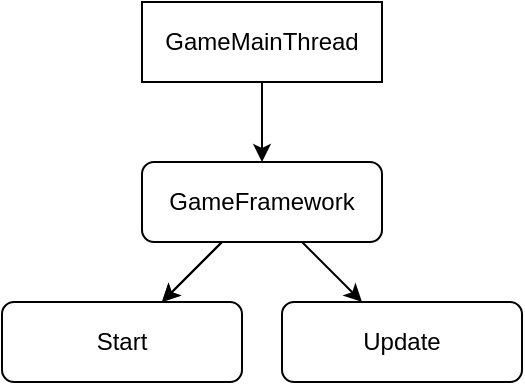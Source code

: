 <mxfile>
    <diagram id="XVGqaQAAg9mQA-bL4wOo" name="第 1 页">
        <mxGraphModel dx="822" dy="614" grid="1" gridSize="10" guides="1" tooltips="1" connect="1" arrows="1" fold="1" page="1" pageScale="1" pageWidth="1169" pageHeight="1654" math="0" shadow="0">
            <root>
                <mxCell id="0"/>
                <mxCell id="1" parent="0"/>
                <mxCell id="4" value="" style="edgeStyle=none;html=1;" edge="1" parent="1" source="2" target="3">
                    <mxGeometry relative="1" as="geometry"/>
                </mxCell>
                <mxCell id="6" value="" style="edgeStyle=none;html=1;" edge="1" parent="1" source="2" target="3">
                    <mxGeometry relative="1" as="geometry"/>
                </mxCell>
                <mxCell id="9" style="edgeStyle=none;html=1;" edge="1" parent="1" source="2" target="8">
                    <mxGeometry relative="1" as="geometry"/>
                </mxCell>
                <mxCell id="2" value="GameFramework" style="rounded=1;whiteSpace=wrap;html=1;" vertex="1" parent="1">
                    <mxGeometry x="150" y="190" width="120" height="40" as="geometry"/>
                </mxCell>
                <mxCell id="3" value="Start" style="whiteSpace=wrap;html=1;rounded=1;" vertex="1" parent="1">
                    <mxGeometry x="80" y="260" width="120" height="40" as="geometry"/>
                </mxCell>
                <mxCell id="8" value="Update" style="whiteSpace=wrap;html=1;rounded=1;" vertex="1" parent="1">
                    <mxGeometry x="220" y="260" width="120" height="40" as="geometry"/>
                </mxCell>
                <mxCell id="14" style="edgeStyle=none;html=1;" edge="1" parent="1" source="12" target="2">
                    <mxGeometry relative="1" as="geometry"/>
                </mxCell>
                <mxCell id="12" value="GameMainThread" style="rounded=0;whiteSpace=wrap;html=1;" vertex="1" parent="1">
                    <mxGeometry x="150" y="110" width="120" height="40" as="geometry"/>
                </mxCell>
            </root>
        </mxGraphModel>
    </diagram>
</mxfile>